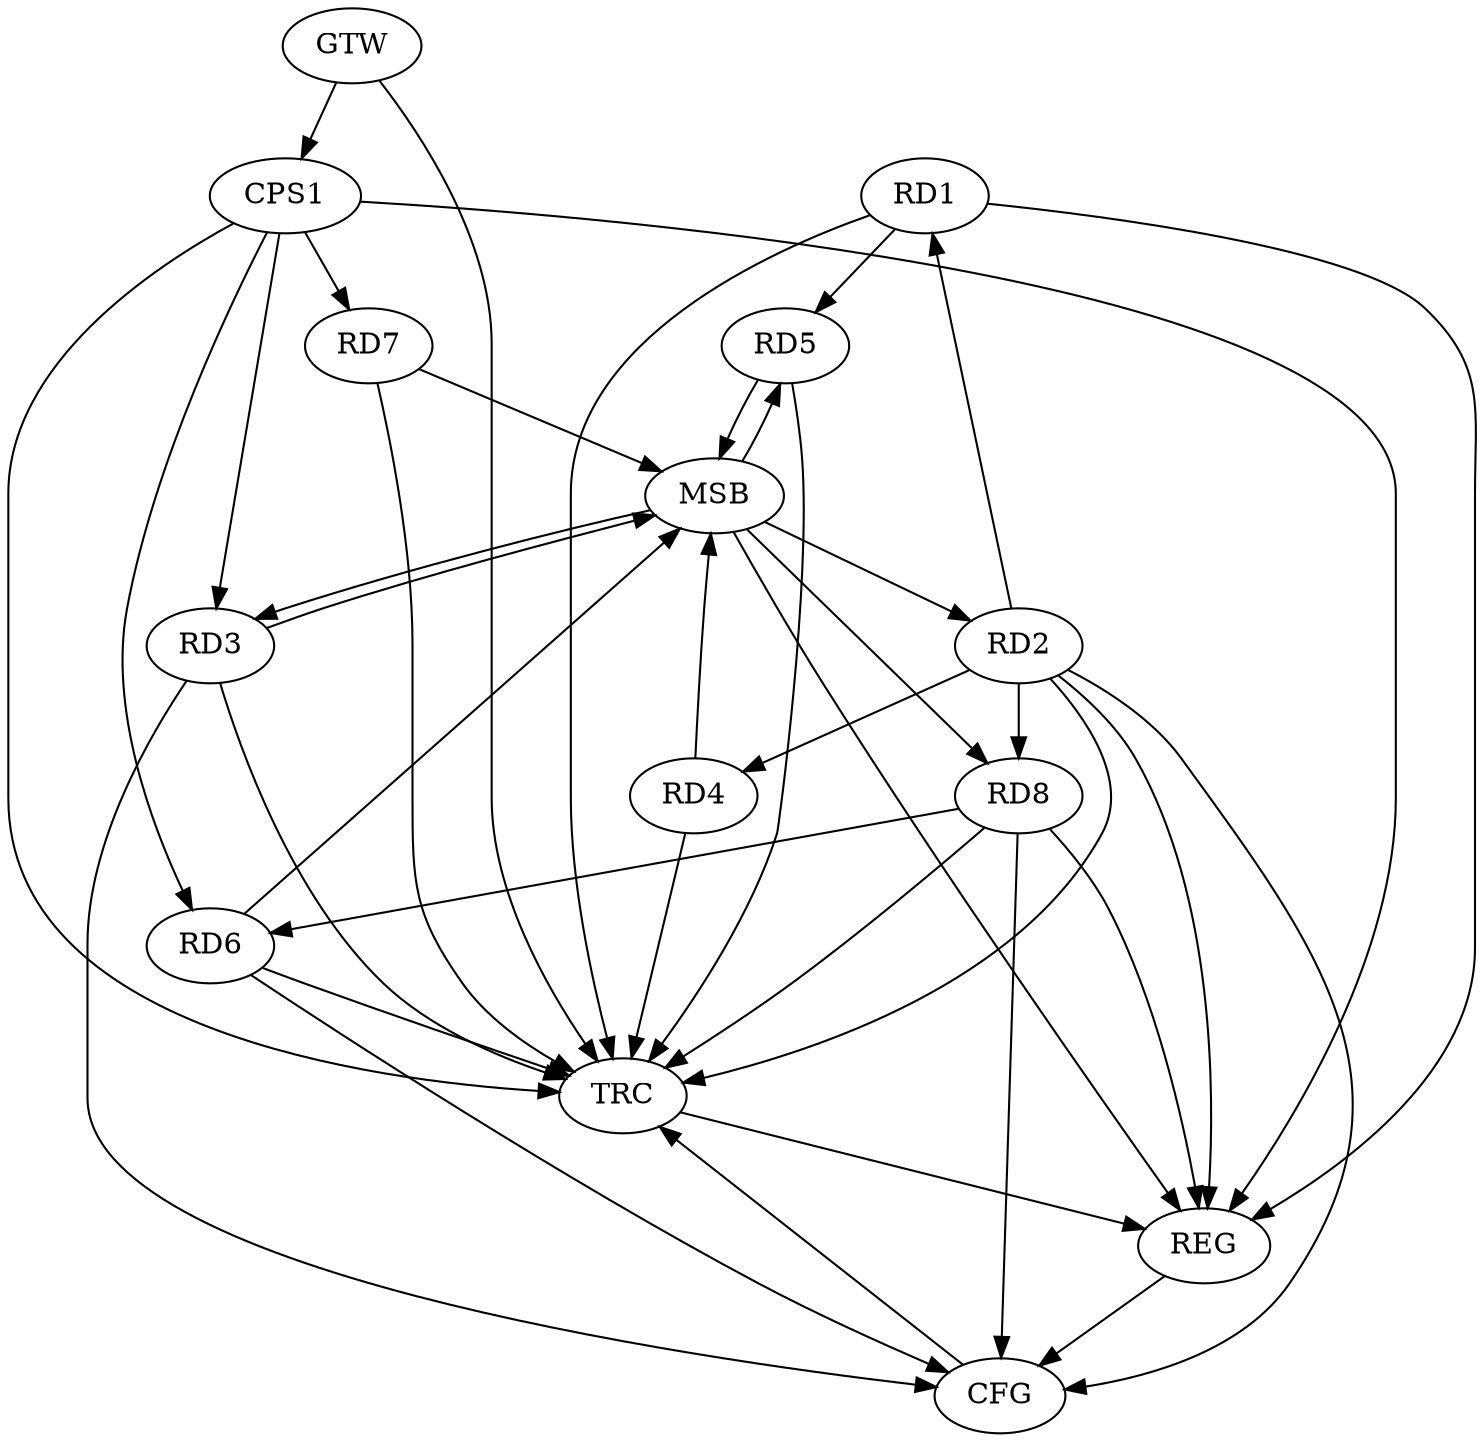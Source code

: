 strict digraph G {
  RD1 [ label="RD1" ];
  RD2 [ label="RD2" ];
  RD3 [ label="RD3" ];
  RD4 [ label="RD4" ];
  RD5 [ label="RD5" ];
  RD6 [ label="RD6" ];
  RD7 [ label="RD7" ];
  RD8 [ label="RD8" ];
  CPS1 [ label="CPS1" ];
  GTW [ label="GTW" ];
  REG [ label="REG" ];
  MSB [ label="MSB" ];
  CFG [ label="CFG" ];
  TRC [ label="TRC" ];
  RD2 -> RD1;
  RD1 -> RD5;
  RD2 -> RD4;
  RD2 -> RD8;
  RD8 -> RD6;
  CPS1 -> RD3;
  CPS1 -> RD6;
  CPS1 -> RD7;
  GTW -> CPS1;
  RD1 -> REG;
  RD2 -> REG;
  RD8 -> REG;
  CPS1 -> REG;
  RD3 -> MSB;
  MSB -> REG;
  RD4 -> MSB;
  MSB -> RD3;
  MSB -> RD5;
  MSB -> RD8;
  RD5 -> MSB;
  MSB -> RD2;
  RD6 -> MSB;
  RD7 -> MSB;
  RD6 -> CFG;
  RD2 -> CFG;
  RD8 -> CFG;
  RD3 -> CFG;
  REG -> CFG;
  RD1 -> TRC;
  RD2 -> TRC;
  RD3 -> TRC;
  RD4 -> TRC;
  RD5 -> TRC;
  RD6 -> TRC;
  RD7 -> TRC;
  RD8 -> TRC;
  CPS1 -> TRC;
  GTW -> TRC;
  CFG -> TRC;
  TRC -> REG;
}
